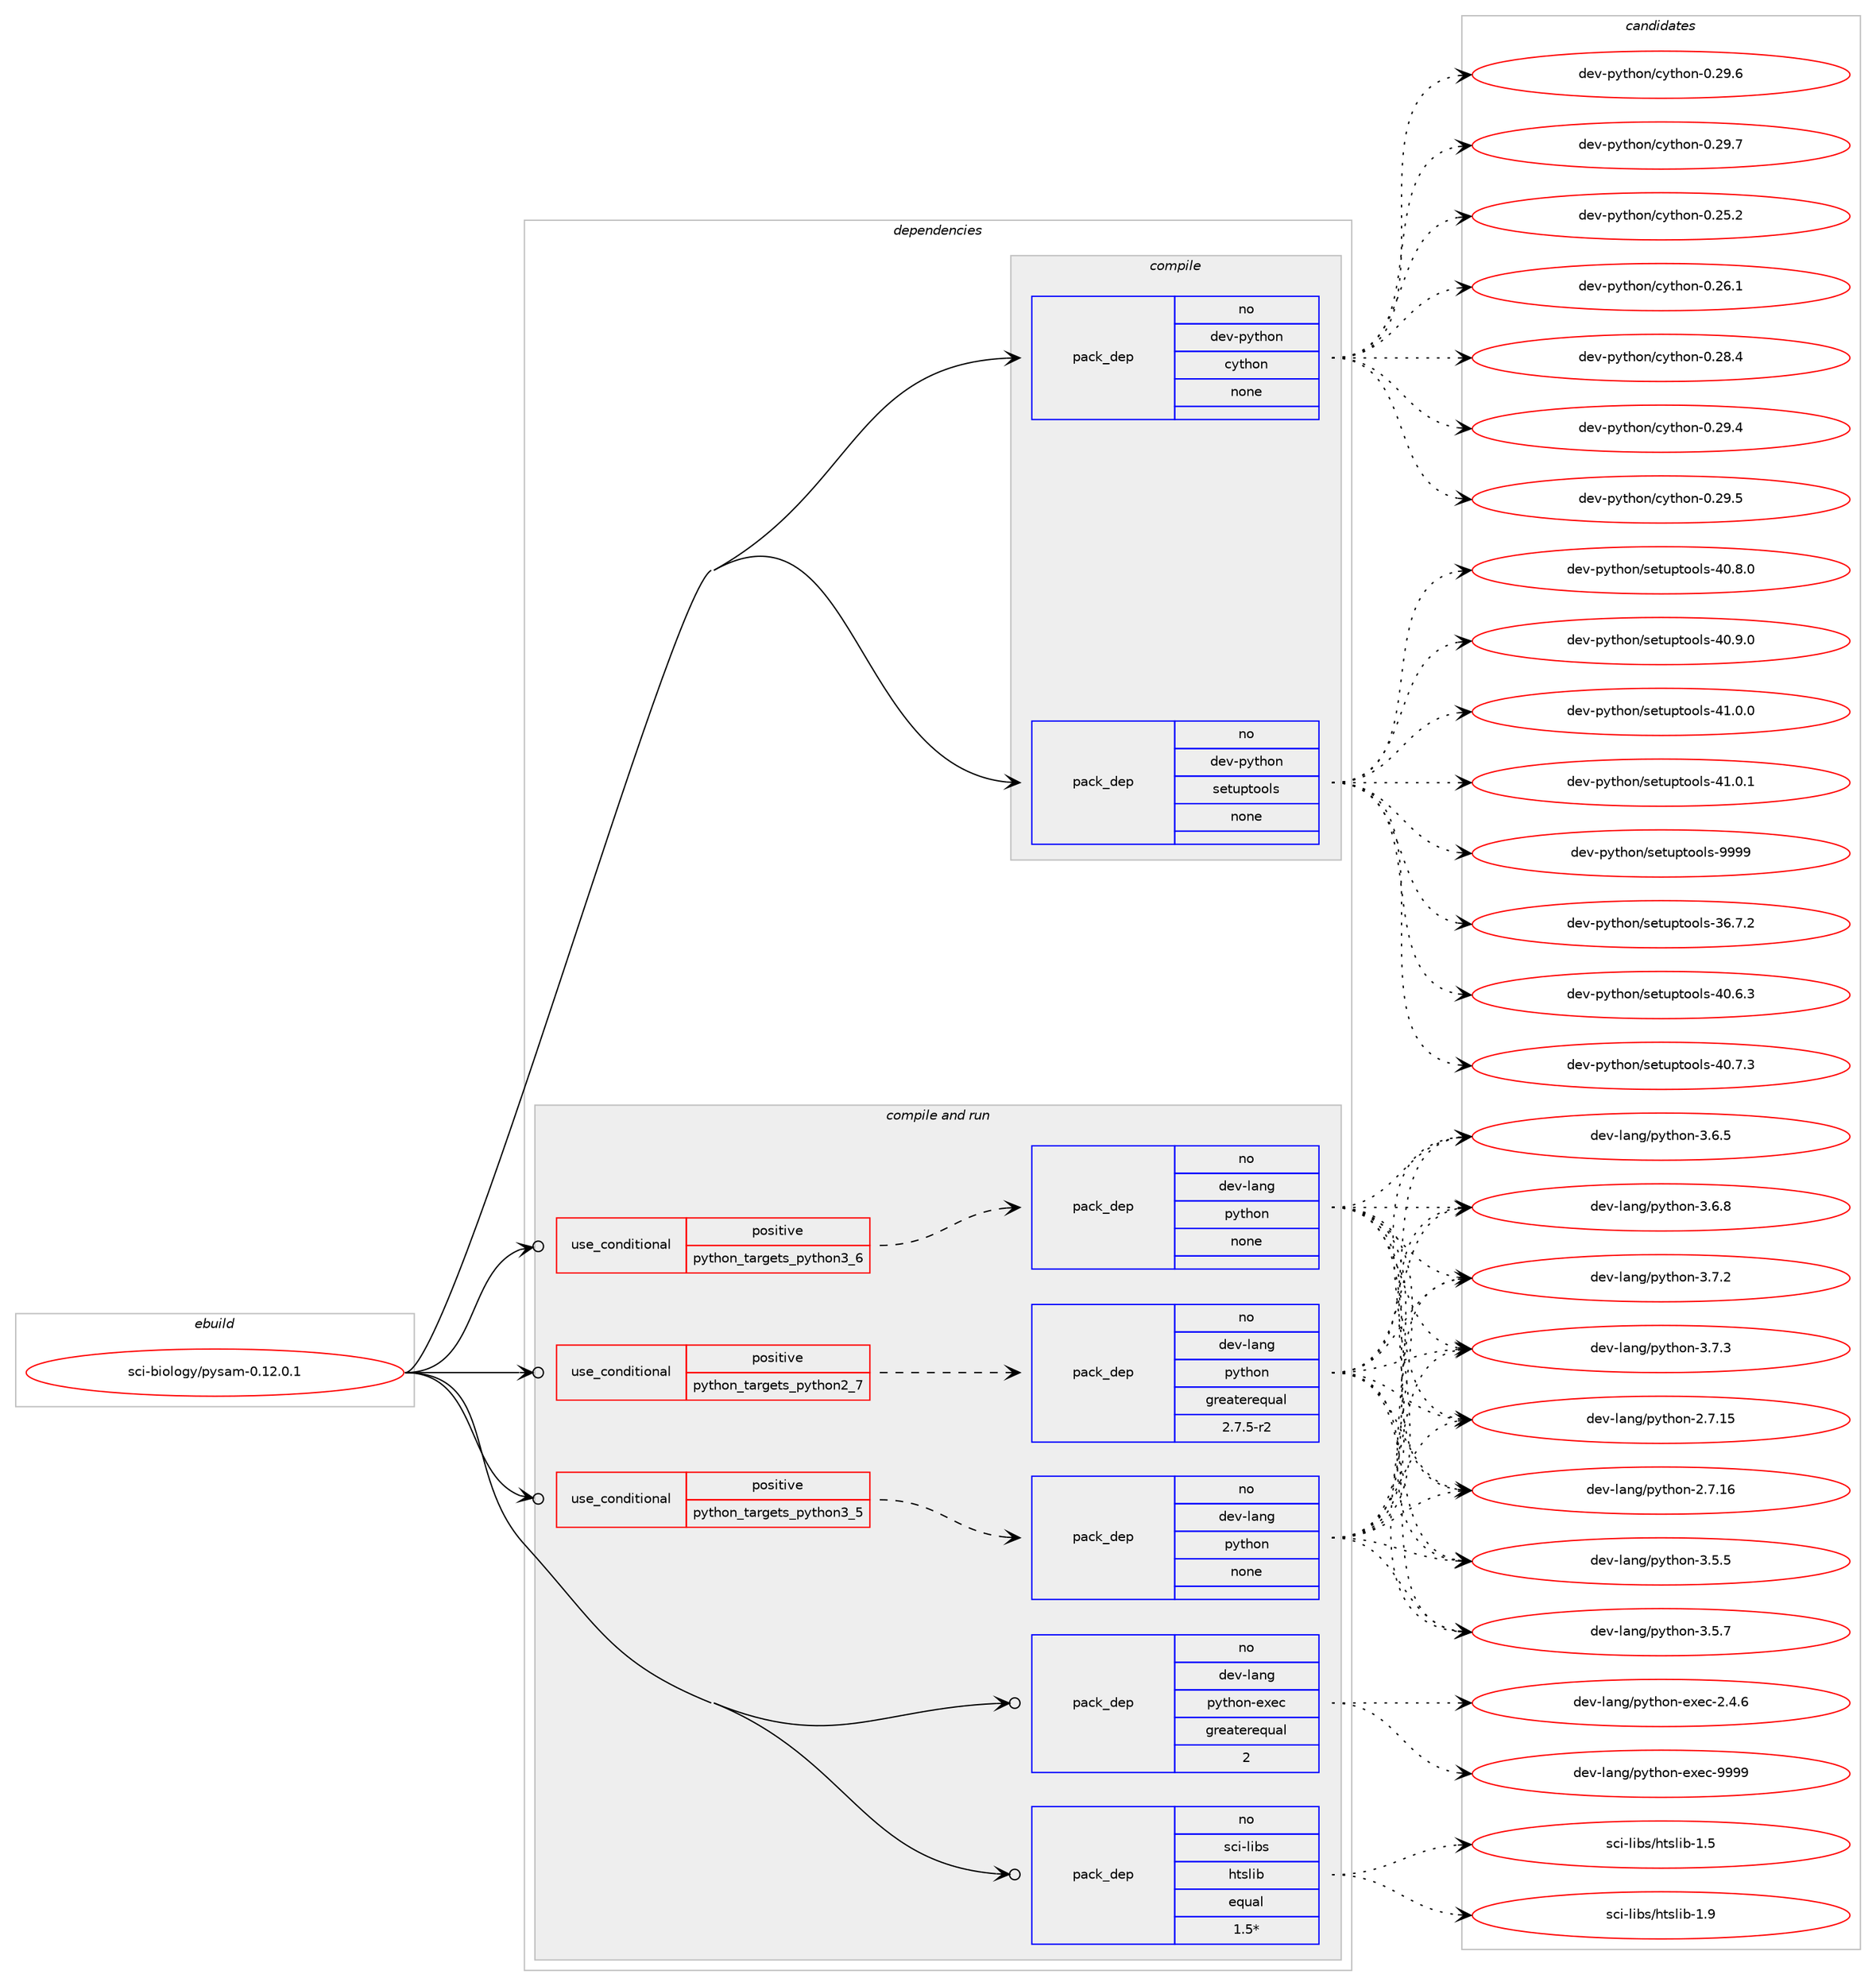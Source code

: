 digraph prolog {

# *************
# Graph options
# *************

newrank=true;
concentrate=true;
compound=true;
graph [rankdir=LR,fontname=Helvetica,fontsize=10,ranksep=1.5];#, ranksep=2.5, nodesep=0.2];
edge  [arrowhead=vee];
node  [fontname=Helvetica,fontsize=10];

# **********
# The ebuild
# **********

subgraph cluster_leftcol {
color=gray;
rank=same;
label=<<i>ebuild</i>>;
id [label="sci-biology/pysam-0.12.0.1", color=red, width=4, href="../sci-biology/pysam-0.12.0.1.svg"];
}

# ****************
# The dependencies
# ****************

subgraph cluster_midcol {
color=gray;
label=<<i>dependencies</i>>;
subgraph cluster_compile {
fillcolor="#eeeeee";
style=filled;
label=<<i>compile</i>>;
subgraph pack3105 {
dependency4219 [label=<<TABLE BORDER="0" CELLBORDER="1" CELLSPACING="0" CELLPADDING="4" WIDTH="220"><TR><TD ROWSPAN="6" CELLPADDING="30">pack_dep</TD></TR><TR><TD WIDTH="110">no</TD></TR><TR><TD>dev-python</TD></TR><TR><TD>cython</TD></TR><TR><TD>none</TD></TR><TR><TD></TD></TR></TABLE>>, shape=none, color=blue];
}
id:e -> dependency4219:w [weight=20,style="solid",arrowhead="vee"];
subgraph pack3106 {
dependency4220 [label=<<TABLE BORDER="0" CELLBORDER="1" CELLSPACING="0" CELLPADDING="4" WIDTH="220"><TR><TD ROWSPAN="6" CELLPADDING="30">pack_dep</TD></TR><TR><TD WIDTH="110">no</TD></TR><TR><TD>dev-python</TD></TR><TR><TD>setuptools</TD></TR><TR><TD>none</TD></TR><TR><TD></TD></TR></TABLE>>, shape=none, color=blue];
}
id:e -> dependency4220:w [weight=20,style="solid",arrowhead="vee"];
}
subgraph cluster_compileandrun {
fillcolor="#eeeeee";
style=filled;
label=<<i>compile and run</i>>;
subgraph cond1054 {
dependency4221 [label=<<TABLE BORDER="0" CELLBORDER="1" CELLSPACING="0" CELLPADDING="4"><TR><TD ROWSPAN="3" CELLPADDING="10">use_conditional</TD></TR><TR><TD>positive</TD></TR><TR><TD>python_targets_python2_7</TD></TR></TABLE>>, shape=none, color=red];
subgraph pack3107 {
dependency4222 [label=<<TABLE BORDER="0" CELLBORDER="1" CELLSPACING="0" CELLPADDING="4" WIDTH="220"><TR><TD ROWSPAN="6" CELLPADDING="30">pack_dep</TD></TR><TR><TD WIDTH="110">no</TD></TR><TR><TD>dev-lang</TD></TR><TR><TD>python</TD></TR><TR><TD>greaterequal</TD></TR><TR><TD>2.7.5-r2</TD></TR></TABLE>>, shape=none, color=blue];
}
dependency4221:e -> dependency4222:w [weight=20,style="dashed",arrowhead="vee"];
}
id:e -> dependency4221:w [weight=20,style="solid",arrowhead="odotvee"];
subgraph cond1055 {
dependency4223 [label=<<TABLE BORDER="0" CELLBORDER="1" CELLSPACING="0" CELLPADDING="4"><TR><TD ROWSPAN="3" CELLPADDING="10">use_conditional</TD></TR><TR><TD>positive</TD></TR><TR><TD>python_targets_python3_5</TD></TR></TABLE>>, shape=none, color=red];
subgraph pack3108 {
dependency4224 [label=<<TABLE BORDER="0" CELLBORDER="1" CELLSPACING="0" CELLPADDING="4" WIDTH="220"><TR><TD ROWSPAN="6" CELLPADDING="30">pack_dep</TD></TR><TR><TD WIDTH="110">no</TD></TR><TR><TD>dev-lang</TD></TR><TR><TD>python</TD></TR><TR><TD>none</TD></TR><TR><TD></TD></TR></TABLE>>, shape=none, color=blue];
}
dependency4223:e -> dependency4224:w [weight=20,style="dashed",arrowhead="vee"];
}
id:e -> dependency4223:w [weight=20,style="solid",arrowhead="odotvee"];
subgraph cond1056 {
dependency4225 [label=<<TABLE BORDER="0" CELLBORDER="1" CELLSPACING="0" CELLPADDING="4"><TR><TD ROWSPAN="3" CELLPADDING="10">use_conditional</TD></TR><TR><TD>positive</TD></TR><TR><TD>python_targets_python3_6</TD></TR></TABLE>>, shape=none, color=red];
subgraph pack3109 {
dependency4226 [label=<<TABLE BORDER="0" CELLBORDER="1" CELLSPACING="0" CELLPADDING="4" WIDTH="220"><TR><TD ROWSPAN="6" CELLPADDING="30">pack_dep</TD></TR><TR><TD WIDTH="110">no</TD></TR><TR><TD>dev-lang</TD></TR><TR><TD>python</TD></TR><TR><TD>none</TD></TR><TR><TD></TD></TR></TABLE>>, shape=none, color=blue];
}
dependency4225:e -> dependency4226:w [weight=20,style="dashed",arrowhead="vee"];
}
id:e -> dependency4225:w [weight=20,style="solid",arrowhead="odotvee"];
subgraph pack3110 {
dependency4227 [label=<<TABLE BORDER="0" CELLBORDER="1" CELLSPACING="0" CELLPADDING="4" WIDTH="220"><TR><TD ROWSPAN="6" CELLPADDING="30">pack_dep</TD></TR><TR><TD WIDTH="110">no</TD></TR><TR><TD>dev-lang</TD></TR><TR><TD>python-exec</TD></TR><TR><TD>greaterequal</TD></TR><TR><TD>2</TD></TR></TABLE>>, shape=none, color=blue];
}
id:e -> dependency4227:w [weight=20,style="solid",arrowhead="odotvee"];
subgraph pack3111 {
dependency4228 [label=<<TABLE BORDER="0" CELLBORDER="1" CELLSPACING="0" CELLPADDING="4" WIDTH="220"><TR><TD ROWSPAN="6" CELLPADDING="30">pack_dep</TD></TR><TR><TD WIDTH="110">no</TD></TR><TR><TD>sci-libs</TD></TR><TR><TD>htslib</TD></TR><TR><TD>equal</TD></TR><TR><TD>1.5*</TD></TR></TABLE>>, shape=none, color=blue];
}
id:e -> dependency4228:w [weight=20,style="solid",arrowhead="odotvee"];
}
subgraph cluster_run {
fillcolor="#eeeeee";
style=filled;
label=<<i>run</i>>;
}
}

# **************
# The candidates
# **************

subgraph cluster_choices {
rank=same;
color=gray;
label=<<i>candidates</i>>;

subgraph choice3105 {
color=black;
nodesep=1;
choice10010111845112121116104111110479912111610411111045484650534650 [label="dev-python/cython-0.25.2", color=red, width=4,href="../dev-python/cython-0.25.2.svg"];
choice10010111845112121116104111110479912111610411111045484650544649 [label="dev-python/cython-0.26.1", color=red, width=4,href="../dev-python/cython-0.26.1.svg"];
choice10010111845112121116104111110479912111610411111045484650564652 [label="dev-python/cython-0.28.4", color=red, width=4,href="../dev-python/cython-0.28.4.svg"];
choice10010111845112121116104111110479912111610411111045484650574652 [label="dev-python/cython-0.29.4", color=red, width=4,href="../dev-python/cython-0.29.4.svg"];
choice10010111845112121116104111110479912111610411111045484650574653 [label="dev-python/cython-0.29.5", color=red, width=4,href="../dev-python/cython-0.29.5.svg"];
choice10010111845112121116104111110479912111610411111045484650574654 [label="dev-python/cython-0.29.6", color=red, width=4,href="../dev-python/cython-0.29.6.svg"];
choice10010111845112121116104111110479912111610411111045484650574655 [label="dev-python/cython-0.29.7", color=red, width=4,href="../dev-python/cython-0.29.7.svg"];
dependency4219:e -> choice10010111845112121116104111110479912111610411111045484650534650:w [style=dotted,weight="100"];
dependency4219:e -> choice10010111845112121116104111110479912111610411111045484650544649:w [style=dotted,weight="100"];
dependency4219:e -> choice10010111845112121116104111110479912111610411111045484650564652:w [style=dotted,weight="100"];
dependency4219:e -> choice10010111845112121116104111110479912111610411111045484650574652:w [style=dotted,weight="100"];
dependency4219:e -> choice10010111845112121116104111110479912111610411111045484650574653:w [style=dotted,weight="100"];
dependency4219:e -> choice10010111845112121116104111110479912111610411111045484650574654:w [style=dotted,weight="100"];
dependency4219:e -> choice10010111845112121116104111110479912111610411111045484650574655:w [style=dotted,weight="100"];
}
subgraph choice3106 {
color=black;
nodesep=1;
choice100101118451121211161041111104711510111611711211611111110811545515446554650 [label="dev-python/setuptools-36.7.2", color=red, width=4,href="../dev-python/setuptools-36.7.2.svg"];
choice100101118451121211161041111104711510111611711211611111110811545524846544651 [label="dev-python/setuptools-40.6.3", color=red, width=4,href="../dev-python/setuptools-40.6.3.svg"];
choice100101118451121211161041111104711510111611711211611111110811545524846554651 [label="dev-python/setuptools-40.7.3", color=red, width=4,href="../dev-python/setuptools-40.7.3.svg"];
choice100101118451121211161041111104711510111611711211611111110811545524846564648 [label="dev-python/setuptools-40.8.0", color=red, width=4,href="../dev-python/setuptools-40.8.0.svg"];
choice100101118451121211161041111104711510111611711211611111110811545524846574648 [label="dev-python/setuptools-40.9.0", color=red, width=4,href="../dev-python/setuptools-40.9.0.svg"];
choice100101118451121211161041111104711510111611711211611111110811545524946484648 [label="dev-python/setuptools-41.0.0", color=red, width=4,href="../dev-python/setuptools-41.0.0.svg"];
choice100101118451121211161041111104711510111611711211611111110811545524946484649 [label="dev-python/setuptools-41.0.1", color=red, width=4,href="../dev-python/setuptools-41.0.1.svg"];
choice10010111845112121116104111110471151011161171121161111111081154557575757 [label="dev-python/setuptools-9999", color=red, width=4,href="../dev-python/setuptools-9999.svg"];
dependency4220:e -> choice100101118451121211161041111104711510111611711211611111110811545515446554650:w [style=dotted,weight="100"];
dependency4220:e -> choice100101118451121211161041111104711510111611711211611111110811545524846544651:w [style=dotted,weight="100"];
dependency4220:e -> choice100101118451121211161041111104711510111611711211611111110811545524846554651:w [style=dotted,weight="100"];
dependency4220:e -> choice100101118451121211161041111104711510111611711211611111110811545524846564648:w [style=dotted,weight="100"];
dependency4220:e -> choice100101118451121211161041111104711510111611711211611111110811545524846574648:w [style=dotted,weight="100"];
dependency4220:e -> choice100101118451121211161041111104711510111611711211611111110811545524946484648:w [style=dotted,weight="100"];
dependency4220:e -> choice100101118451121211161041111104711510111611711211611111110811545524946484649:w [style=dotted,weight="100"];
dependency4220:e -> choice10010111845112121116104111110471151011161171121161111111081154557575757:w [style=dotted,weight="100"];
}
subgraph choice3107 {
color=black;
nodesep=1;
choice10010111845108971101034711212111610411111045504655464953 [label="dev-lang/python-2.7.15", color=red, width=4,href="../dev-lang/python-2.7.15.svg"];
choice10010111845108971101034711212111610411111045504655464954 [label="dev-lang/python-2.7.16", color=red, width=4,href="../dev-lang/python-2.7.16.svg"];
choice100101118451089711010347112121116104111110455146534653 [label="dev-lang/python-3.5.5", color=red, width=4,href="../dev-lang/python-3.5.5.svg"];
choice100101118451089711010347112121116104111110455146534655 [label="dev-lang/python-3.5.7", color=red, width=4,href="../dev-lang/python-3.5.7.svg"];
choice100101118451089711010347112121116104111110455146544653 [label="dev-lang/python-3.6.5", color=red, width=4,href="../dev-lang/python-3.6.5.svg"];
choice100101118451089711010347112121116104111110455146544656 [label="dev-lang/python-3.6.8", color=red, width=4,href="../dev-lang/python-3.6.8.svg"];
choice100101118451089711010347112121116104111110455146554650 [label="dev-lang/python-3.7.2", color=red, width=4,href="../dev-lang/python-3.7.2.svg"];
choice100101118451089711010347112121116104111110455146554651 [label="dev-lang/python-3.7.3", color=red, width=4,href="../dev-lang/python-3.7.3.svg"];
dependency4222:e -> choice10010111845108971101034711212111610411111045504655464953:w [style=dotted,weight="100"];
dependency4222:e -> choice10010111845108971101034711212111610411111045504655464954:w [style=dotted,weight="100"];
dependency4222:e -> choice100101118451089711010347112121116104111110455146534653:w [style=dotted,weight="100"];
dependency4222:e -> choice100101118451089711010347112121116104111110455146534655:w [style=dotted,weight="100"];
dependency4222:e -> choice100101118451089711010347112121116104111110455146544653:w [style=dotted,weight="100"];
dependency4222:e -> choice100101118451089711010347112121116104111110455146544656:w [style=dotted,weight="100"];
dependency4222:e -> choice100101118451089711010347112121116104111110455146554650:w [style=dotted,weight="100"];
dependency4222:e -> choice100101118451089711010347112121116104111110455146554651:w [style=dotted,weight="100"];
}
subgraph choice3108 {
color=black;
nodesep=1;
choice10010111845108971101034711212111610411111045504655464953 [label="dev-lang/python-2.7.15", color=red, width=4,href="../dev-lang/python-2.7.15.svg"];
choice10010111845108971101034711212111610411111045504655464954 [label="dev-lang/python-2.7.16", color=red, width=4,href="../dev-lang/python-2.7.16.svg"];
choice100101118451089711010347112121116104111110455146534653 [label="dev-lang/python-3.5.5", color=red, width=4,href="../dev-lang/python-3.5.5.svg"];
choice100101118451089711010347112121116104111110455146534655 [label="dev-lang/python-3.5.7", color=red, width=4,href="../dev-lang/python-3.5.7.svg"];
choice100101118451089711010347112121116104111110455146544653 [label="dev-lang/python-3.6.5", color=red, width=4,href="../dev-lang/python-3.6.5.svg"];
choice100101118451089711010347112121116104111110455146544656 [label="dev-lang/python-3.6.8", color=red, width=4,href="../dev-lang/python-3.6.8.svg"];
choice100101118451089711010347112121116104111110455146554650 [label="dev-lang/python-3.7.2", color=red, width=4,href="../dev-lang/python-3.7.2.svg"];
choice100101118451089711010347112121116104111110455146554651 [label="dev-lang/python-3.7.3", color=red, width=4,href="../dev-lang/python-3.7.3.svg"];
dependency4224:e -> choice10010111845108971101034711212111610411111045504655464953:w [style=dotted,weight="100"];
dependency4224:e -> choice10010111845108971101034711212111610411111045504655464954:w [style=dotted,weight="100"];
dependency4224:e -> choice100101118451089711010347112121116104111110455146534653:w [style=dotted,weight="100"];
dependency4224:e -> choice100101118451089711010347112121116104111110455146534655:w [style=dotted,weight="100"];
dependency4224:e -> choice100101118451089711010347112121116104111110455146544653:w [style=dotted,weight="100"];
dependency4224:e -> choice100101118451089711010347112121116104111110455146544656:w [style=dotted,weight="100"];
dependency4224:e -> choice100101118451089711010347112121116104111110455146554650:w [style=dotted,weight="100"];
dependency4224:e -> choice100101118451089711010347112121116104111110455146554651:w [style=dotted,weight="100"];
}
subgraph choice3109 {
color=black;
nodesep=1;
choice10010111845108971101034711212111610411111045504655464953 [label="dev-lang/python-2.7.15", color=red, width=4,href="../dev-lang/python-2.7.15.svg"];
choice10010111845108971101034711212111610411111045504655464954 [label="dev-lang/python-2.7.16", color=red, width=4,href="../dev-lang/python-2.7.16.svg"];
choice100101118451089711010347112121116104111110455146534653 [label="dev-lang/python-3.5.5", color=red, width=4,href="../dev-lang/python-3.5.5.svg"];
choice100101118451089711010347112121116104111110455146534655 [label="dev-lang/python-3.5.7", color=red, width=4,href="../dev-lang/python-3.5.7.svg"];
choice100101118451089711010347112121116104111110455146544653 [label="dev-lang/python-3.6.5", color=red, width=4,href="../dev-lang/python-3.6.5.svg"];
choice100101118451089711010347112121116104111110455146544656 [label="dev-lang/python-3.6.8", color=red, width=4,href="../dev-lang/python-3.6.8.svg"];
choice100101118451089711010347112121116104111110455146554650 [label="dev-lang/python-3.7.2", color=red, width=4,href="../dev-lang/python-3.7.2.svg"];
choice100101118451089711010347112121116104111110455146554651 [label="dev-lang/python-3.7.3", color=red, width=4,href="../dev-lang/python-3.7.3.svg"];
dependency4226:e -> choice10010111845108971101034711212111610411111045504655464953:w [style=dotted,weight="100"];
dependency4226:e -> choice10010111845108971101034711212111610411111045504655464954:w [style=dotted,weight="100"];
dependency4226:e -> choice100101118451089711010347112121116104111110455146534653:w [style=dotted,weight="100"];
dependency4226:e -> choice100101118451089711010347112121116104111110455146534655:w [style=dotted,weight="100"];
dependency4226:e -> choice100101118451089711010347112121116104111110455146544653:w [style=dotted,weight="100"];
dependency4226:e -> choice100101118451089711010347112121116104111110455146544656:w [style=dotted,weight="100"];
dependency4226:e -> choice100101118451089711010347112121116104111110455146554650:w [style=dotted,weight="100"];
dependency4226:e -> choice100101118451089711010347112121116104111110455146554651:w [style=dotted,weight="100"];
}
subgraph choice3110 {
color=black;
nodesep=1;
choice1001011184510897110103471121211161041111104510112010199455046524654 [label="dev-lang/python-exec-2.4.6", color=red, width=4,href="../dev-lang/python-exec-2.4.6.svg"];
choice10010111845108971101034711212111610411111045101120101994557575757 [label="dev-lang/python-exec-9999", color=red, width=4,href="../dev-lang/python-exec-9999.svg"];
dependency4227:e -> choice1001011184510897110103471121211161041111104510112010199455046524654:w [style=dotted,weight="100"];
dependency4227:e -> choice10010111845108971101034711212111610411111045101120101994557575757:w [style=dotted,weight="100"];
}
subgraph choice3111 {
color=black;
nodesep=1;
choice115991054510810598115471041161151081059845494653 [label="sci-libs/htslib-1.5", color=red, width=4,href="../sci-libs/htslib-1.5.svg"];
choice115991054510810598115471041161151081059845494657 [label="sci-libs/htslib-1.9", color=red, width=4,href="../sci-libs/htslib-1.9.svg"];
dependency4228:e -> choice115991054510810598115471041161151081059845494653:w [style=dotted,weight="100"];
dependency4228:e -> choice115991054510810598115471041161151081059845494657:w [style=dotted,weight="100"];
}
}

}

